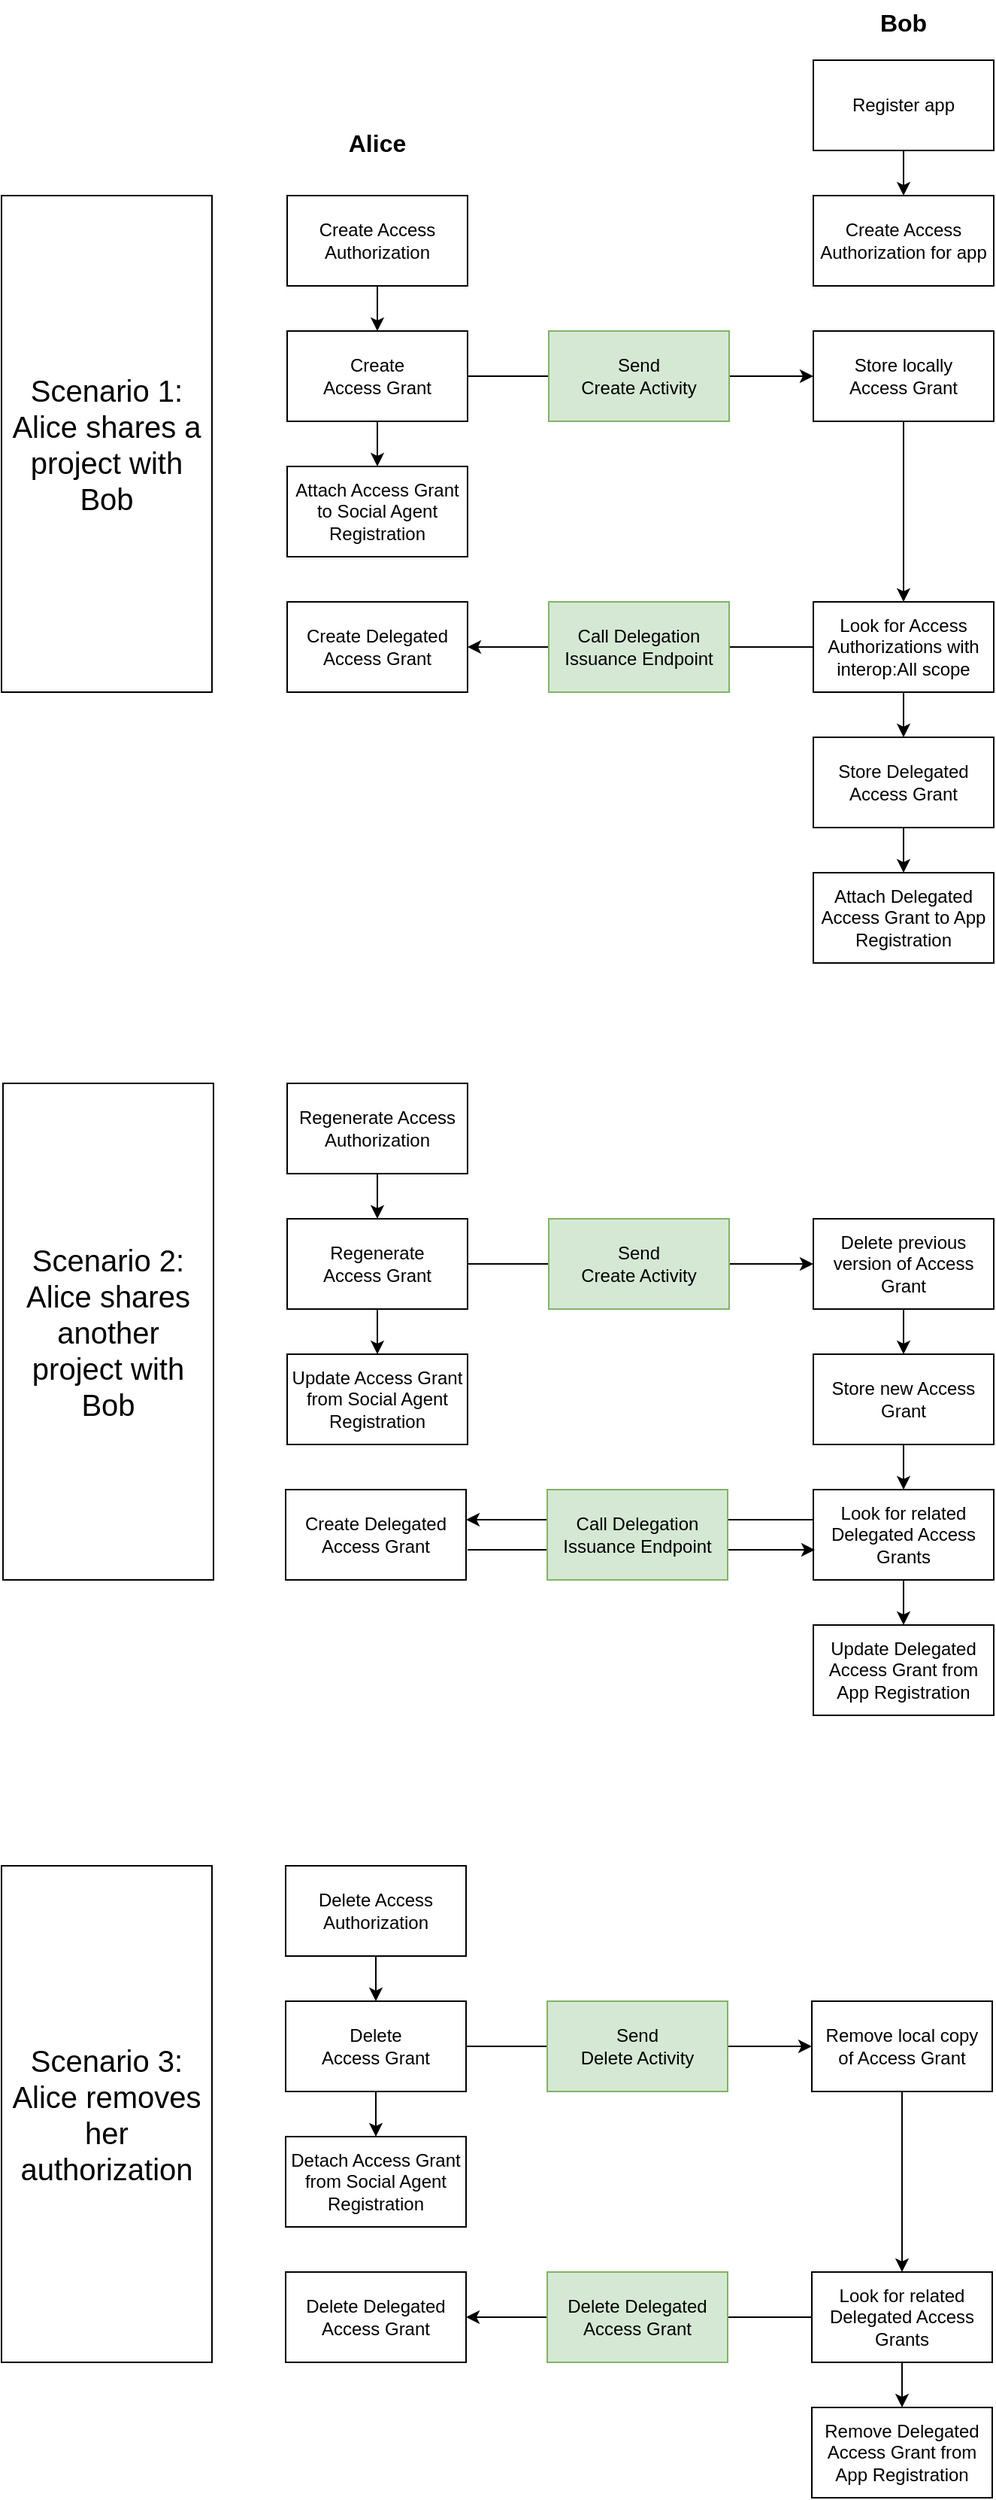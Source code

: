 <mxfile version="27.0.6">
  <diagram name="Page-1" id="Ux_hmwxhhsq3mp5FmAYR">
    <mxGraphModel dx="1426" dy="737" grid="1" gridSize="10" guides="1" tooltips="1" connect="1" arrows="1" fold="1" page="1" pageScale="1" pageWidth="827" pageHeight="1169" math="0" shadow="0">
      <root>
        <mxCell id="0" />
        <mxCell id="1" parent="0" />
        <mxCell id="BoM1s3GKUmok-ClIGxu0-20" value="" style="edgeStyle=orthogonalEdgeStyle;rounded=0;orthogonalLoop=1;jettySize=auto;html=1;" parent="1" source="BoM1s3GKUmok-ClIGxu0-1" target="BoM1s3GKUmok-ClIGxu0-3" edge="1">
          <mxGeometry relative="1" as="geometry" />
        </mxCell>
        <mxCell id="BoM1s3GKUmok-ClIGxu0-1" value="Create Access Authorization" style="rounded=0;whiteSpace=wrap;html=1;" parent="1" vertex="1">
          <mxGeometry x="230" y="180" width="120" height="60" as="geometry" />
        </mxCell>
        <mxCell id="BoM1s3GKUmok-ClIGxu0-13" style="edgeStyle=orthogonalEdgeStyle;rounded=0;orthogonalLoop=1;jettySize=auto;html=1;" parent="1" source="BoM1s3GKUmok-ClIGxu0-3" target="BoM1s3GKUmok-ClIGxu0-5" edge="1">
          <mxGeometry relative="1" as="geometry" />
        </mxCell>
        <mxCell id="BoM1s3GKUmok-ClIGxu0-34" value="" style="edgeStyle=orthogonalEdgeStyle;rounded=0;orthogonalLoop=1;jettySize=auto;html=1;" parent="1" source="BoM1s3GKUmok-ClIGxu0-3" target="BoM1s3GKUmok-ClIGxu0-33" edge="1">
          <mxGeometry relative="1" as="geometry" />
        </mxCell>
        <mxCell id="BoM1s3GKUmok-ClIGxu0-3" value="Create &lt;br&gt;Access Grant" style="rounded=0;whiteSpace=wrap;html=1;" parent="1" vertex="1">
          <mxGeometry x="230" y="270" width="120" height="60" as="geometry" />
        </mxCell>
        <mxCell id="BoM1s3GKUmok-ClIGxu0-4" value="Alice" style="text;html=1;align=center;verticalAlign=middle;whiteSpace=wrap;rounded=0;fontSize=16;fontStyle=1" parent="1" vertex="1">
          <mxGeometry x="260" y="130" width="60" height="30" as="geometry" />
        </mxCell>
        <mxCell id="BoM1s3GKUmok-ClIGxu0-22" value="" style="edgeStyle=orthogonalEdgeStyle;rounded=0;orthogonalLoop=1;jettySize=auto;html=1;" parent="1" source="BoM1s3GKUmok-ClIGxu0-5" target="BoM1s3GKUmok-ClIGxu0-16" edge="1">
          <mxGeometry relative="1" as="geometry" />
        </mxCell>
        <mxCell id="BoM1s3GKUmok-ClIGxu0-5" value="Store locally&lt;br&gt;Access Grant" style="rounded=0;whiteSpace=wrap;html=1;" parent="1" vertex="1">
          <mxGeometry x="580" y="270" width="120" height="60" as="geometry" />
        </mxCell>
        <mxCell id="BoM1s3GKUmok-ClIGxu0-12" value="Send &lt;br&gt;Create Activity" style="rounded=0;whiteSpace=wrap;html=1;fillColor=#d5e8d4;strokeColor=#82b366;" parent="1" vertex="1">
          <mxGeometry x="404" y="270" width="120" height="60" as="geometry" />
        </mxCell>
        <mxCell id="BoM1s3GKUmok-ClIGxu0-14" value="Bob" style="text;html=1;align=center;verticalAlign=middle;whiteSpace=wrap;rounded=0;fontSize=16;fontStyle=1" parent="1" vertex="1">
          <mxGeometry x="610" y="50" width="60" height="30" as="geometry" />
        </mxCell>
        <mxCell id="BoM1s3GKUmok-ClIGxu0-26" value="" style="edgeStyle=orthogonalEdgeStyle;rounded=0;orthogonalLoop=1;jettySize=auto;html=1;" parent="1" source="BoM1s3GKUmok-ClIGxu0-15" target="BoM1s3GKUmok-ClIGxu0-25" edge="1">
          <mxGeometry relative="1" as="geometry" />
        </mxCell>
        <mxCell id="BoM1s3GKUmok-ClIGxu0-15" value="Register app" style="rounded=0;whiteSpace=wrap;html=1;" parent="1" vertex="1">
          <mxGeometry x="580" y="90" width="120" height="60" as="geometry" />
        </mxCell>
        <mxCell id="BoM1s3GKUmok-ClIGxu0-24" style="edgeStyle=orthogonalEdgeStyle;rounded=0;orthogonalLoop=1;jettySize=auto;html=1;" parent="1" source="BoM1s3GKUmok-ClIGxu0-16" target="BoM1s3GKUmok-ClIGxu0-18" edge="1">
          <mxGeometry relative="1" as="geometry">
            <Array as="points">
              <mxPoint x="380" y="480" />
              <mxPoint x="380" y="480" />
            </Array>
          </mxGeometry>
        </mxCell>
        <mxCell id="JkFzIGdOIcT_2U3Hhvhh-4" style="edgeStyle=orthogonalEdgeStyle;rounded=0;orthogonalLoop=1;jettySize=auto;html=1;" parent="1" source="BoM1s3GKUmok-ClIGxu0-16" target="BoM1s3GKUmok-ClIGxu0-29" edge="1">
          <mxGeometry relative="1" as="geometry" />
        </mxCell>
        <mxCell id="BoM1s3GKUmok-ClIGxu0-16" value="Look for Access Authorizations with interop:All scope" style="rounded=0;whiteSpace=wrap;html=1;" parent="1" vertex="1">
          <mxGeometry x="580" y="450" width="120" height="60" as="geometry" />
        </mxCell>
        <mxCell id="BoM1s3GKUmok-ClIGxu0-17" value="Call Delegation Issuance Endpoint" style="rounded=0;whiteSpace=wrap;html=1;fillColor=#d5e8d4;strokeColor=#82b366;" parent="1" vertex="1">
          <mxGeometry x="404" y="450" width="120" height="60" as="geometry" />
        </mxCell>
        <mxCell id="BoM1s3GKUmok-ClIGxu0-18" value="Create Delegated Access Grant" style="rounded=0;whiteSpace=wrap;html=1;" parent="1" vertex="1">
          <mxGeometry x="230" y="450" width="120" height="60" as="geometry" />
        </mxCell>
        <mxCell id="BoM1s3GKUmok-ClIGxu0-25" value="Create Access Authorization for app" style="rounded=0;whiteSpace=wrap;html=1;" parent="1" vertex="1">
          <mxGeometry x="580" y="180" width="120" height="60" as="geometry" />
        </mxCell>
        <mxCell id="JkFzIGdOIcT_2U3Hhvhh-5" style="edgeStyle=orthogonalEdgeStyle;rounded=0;orthogonalLoop=1;jettySize=auto;html=1;" parent="1" source="BoM1s3GKUmok-ClIGxu0-29" target="BoM1s3GKUmok-ClIGxu0-31" edge="1">
          <mxGeometry relative="1" as="geometry" />
        </mxCell>
        <mxCell id="BoM1s3GKUmok-ClIGxu0-29" value="Store Delegated&lt;br&gt;Access Grant" style="rounded=0;whiteSpace=wrap;html=1;" parent="1" vertex="1">
          <mxGeometry x="580" y="540" width="120" height="60" as="geometry" />
        </mxCell>
        <mxCell id="BoM1s3GKUmok-ClIGxu0-31" value="Attach Delegated Access Grant to App Registration" style="rounded=0;whiteSpace=wrap;html=1;" parent="1" vertex="1">
          <mxGeometry x="580" y="630" width="120" height="60" as="geometry" />
        </mxCell>
        <mxCell id="BoM1s3GKUmok-ClIGxu0-33" value="Attach Access Grant to Social Agent Registration" style="rounded=0;whiteSpace=wrap;html=1;" parent="1" vertex="1">
          <mxGeometry x="230" y="360" width="120" height="60" as="geometry" />
        </mxCell>
        <mxCell id="BoM1s3GKUmok-ClIGxu0-37" value="" style="edgeStyle=orthogonalEdgeStyle;rounded=0;orthogonalLoop=1;jettySize=auto;html=1;" parent="1" source="BoM1s3GKUmok-ClIGxu0-35" target="BoM1s3GKUmok-ClIGxu0-36" edge="1">
          <mxGeometry relative="1" as="geometry" />
        </mxCell>
        <mxCell id="BoM1s3GKUmok-ClIGxu0-35" value="Delete Access Authorization" style="rounded=0;whiteSpace=wrap;html=1;" parent="1" vertex="1">
          <mxGeometry x="229" y="1290" width="120" height="60" as="geometry" />
        </mxCell>
        <mxCell id="BoM1s3GKUmok-ClIGxu0-40" style="edgeStyle=orthogonalEdgeStyle;rounded=0;orthogonalLoop=1;jettySize=auto;html=1;" parent="1" source="BoM1s3GKUmok-ClIGxu0-36" target="BoM1s3GKUmok-ClIGxu0-39" edge="1">
          <mxGeometry relative="1" as="geometry" />
        </mxCell>
        <mxCell id="BoM1s3GKUmok-ClIGxu0-48" value="" style="edgeStyle=orthogonalEdgeStyle;rounded=0;orthogonalLoop=1;jettySize=auto;html=1;" parent="1" source="BoM1s3GKUmok-ClIGxu0-36" target="BoM1s3GKUmok-ClIGxu0-47" edge="1">
          <mxGeometry relative="1" as="geometry" />
        </mxCell>
        <mxCell id="BoM1s3GKUmok-ClIGxu0-36" value="Delete&lt;br&gt;Access Grant" style="rounded=0;whiteSpace=wrap;html=1;" parent="1" vertex="1">
          <mxGeometry x="229" y="1380" width="120" height="60" as="geometry" />
        </mxCell>
        <mxCell id="BoM1s3GKUmok-ClIGxu0-38" value="Send &lt;br&gt;Delete Activity" style="rounded=0;whiteSpace=wrap;html=1;fillColor=#d5e8d4;strokeColor=#82b366;" parent="1" vertex="1">
          <mxGeometry x="403" y="1380" width="120" height="60" as="geometry" />
        </mxCell>
        <mxCell id="BoM1s3GKUmok-ClIGxu0-42" value="" style="edgeStyle=orthogonalEdgeStyle;rounded=0;orthogonalLoop=1;jettySize=auto;html=1;" parent="1" source="BoM1s3GKUmok-ClIGxu0-39" target="BoM1s3GKUmok-ClIGxu0-41" edge="1">
          <mxGeometry relative="1" as="geometry" />
        </mxCell>
        <mxCell id="BoM1s3GKUmok-ClIGxu0-39" value="Remove local copy&lt;br&gt;of Access Grant" style="rounded=0;whiteSpace=wrap;html=1;" parent="1" vertex="1">
          <mxGeometry x="579" y="1380" width="120" height="60" as="geometry" />
        </mxCell>
        <mxCell id="BoM1s3GKUmok-ClIGxu0-46" style="edgeStyle=orthogonalEdgeStyle;rounded=0;orthogonalLoop=1;jettySize=auto;html=1;" parent="1" source="BoM1s3GKUmok-ClIGxu0-41" target="BoM1s3GKUmok-ClIGxu0-45" edge="1">
          <mxGeometry relative="1" as="geometry" />
        </mxCell>
        <mxCell id="JkFzIGdOIcT_2U3Hhvhh-7" style="edgeStyle=orthogonalEdgeStyle;rounded=0;orthogonalLoop=1;jettySize=auto;html=1;" parent="1" source="BoM1s3GKUmok-ClIGxu0-41" target="JkFzIGdOIcT_2U3Hhvhh-6" edge="1">
          <mxGeometry relative="1" as="geometry" />
        </mxCell>
        <mxCell id="BoM1s3GKUmok-ClIGxu0-41" value="Look for related Delegated Access Grants" style="rounded=0;whiteSpace=wrap;html=1;" parent="1" vertex="1">
          <mxGeometry x="579" y="1560" width="120" height="60" as="geometry" />
        </mxCell>
        <mxCell id="BoM1s3GKUmok-ClIGxu0-43" value="Delete Delegated Access Grant" style="rounded=0;whiteSpace=wrap;html=1;fillColor=#d5e8d4;strokeColor=#82b366;" parent="1" vertex="1">
          <mxGeometry x="403" y="1560" width="120" height="60" as="geometry" />
        </mxCell>
        <mxCell id="BoM1s3GKUmok-ClIGxu0-45" value="Delete Delegated&lt;br&gt;Access Grant" style="rounded=0;whiteSpace=wrap;html=1;" parent="1" vertex="1">
          <mxGeometry x="229" y="1560" width="120" height="60" as="geometry" />
        </mxCell>
        <mxCell id="BoM1s3GKUmok-ClIGxu0-47" value="Detach Access Grant from Social Agent Registration" style="rounded=0;whiteSpace=wrap;html=1;" parent="1" vertex="1">
          <mxGeometry x="229" y="1470" width="120" height="60" as="geometry" />
        </mxCell>
        <mxCell id="JkFzIGdOIcT_2U3Hhvhh-1" value="Scenario 1:&lt;br&gt;Alice shares a project with Bob" style="rounded=0;whiteSpace=wrap;html=1;fontSize=20;spacing=7;" parent="1" vertex="1">
          <mxGeometry x="40" y="180" width="140" height="330" as="geometry" />
        </mxCell>
        <mxCell id="JkFzIGdOIcT_2U3Hhvhh-2" value="Scenario 3:&lt;br&gt;Alice removes her authorization" style="rounded=0;whiteSpace=wrap;html=1;fontSize=20;spacing=7;" parent="1" vertex="1">
          <mxGeometry x="40" y="1290" width="140" height="330" as="geometry" />
        </mxCell>
        <mxCell id="JkFzIGdOIcT_2U3Hhvhh-6" value="Remove Delegated Access Grant from App Registration" style="rounded=0;whiteSpace=wrap;html=1;" parent="1" vertex="1">
          <mxGeometry x="579" y="1650" width="120" height="60" as="geometry" />
        </mxCell>
        <mxCell id="JkFzIGdOIcT_2U3Hhvhh-24" value="" style="edgeStyle=orthogonalEdgeStyle;rounded=0;orthogonalLoop=1;jettySize=auto;html=1;" parent="1" source="JkFzIGdOIcT_2U3Hhvhh-25" target="JkFzIGdOIcT_2U3Hhvhh-28" edge="1">
          <mxGeometry relative="1" as="geometry" />
        </mxCell>
        <mxCell id="JkFzIGdOIcT_2U3Hhvhh-25" value="Regenerate Access Authorization" style="rounded=0;whiteSpace=wrap;html=1;" parent="1" vertex="1">
          <mxGeometry x="230" y="770" width="120" height="60" as="geometry" />
        </mxCell>
        <mxCell id="JkFzIGdOIcT_2U3Hhvhh-26" style="edgeStyle=orthogonalEdgeStyle;rounded=0;orthogonalLoop=1;jettySize=auto;html=1;" parent="1" source="JkFzIGdOIcT_2U3Hhvhh-28" target="JkFzIGdOIcT_2U3Hhvhh-31" edge="1">
          <mxGeometry relative="1" as="geometry" />
        </mxCell>
        <mxCell id="JkFzIGdOIcT_2U3Hhvhh-27" value="" style="edgeStyle=orthogonalEdgeStyle;rounded=0;orthogonalLoop=1;jettySize=auto;html=1;" parent="1" source="JkFzIGdOIcT_2U3Hhvhh-28" target="JkFzIGdOIcT_2U3Hhvhh-37" edge="1">
          <mxGeometry relative="1" as="geometry" />
        </mxCell>
        <mxCell id="JkFzIGdOIcT_2U3Hhvhh-28" value="Regenerate&lt;br&gt;Access Grant" style="rounded=0;whiteSpace=wrap;html=1;" parent="1" vertex="1">
          <mxGeometry x="230" y="860" width="120" height="60" as="geometry" />
        </mxCell>
        <mxCell id="JkFzIGdOIcT_2U3Hhvhh-29" value="Send &lt;br&gt;Create Activity" style="rounded=0;whiteSpace=wrap;html=1;fillColor=#d5e8d4;strokeColor=#82b366;" parent="1" vertex="1">
          <mxGeometry x="404" y="860" width="120" height="60" as="geometry" />
        </mxCell>
        <mxCell id="JkFzIGdOIcT_2U3Hhvhh-41" style="edgeStyle=orthogonalEdgeStyle;rounded=0;orthogonalLoop=1;jettySize=auto;html=1;" parent="1" source="JkFzIGdOIcT_2U3Hhvhh-31" target="JkFzIGdOIcT_2U3Hhvhh-40" edge="1">
          <mxGeometry relative="1" as="geometry" />
        </mxCell>
        <mxCell id="JkFzIGdOIcT_2U3Hhvhh-31" value="Delete previous version of Access Grant" style="rounded=0;whiteSpace=wrap;html=1;" parent="1" vertex="1">
          <mxGeometry x="580" y="860" width="120" height="60" as="geometry" />
        </mxCell>
        <mxCell id="JkFzIGdOIcT_2U3Hhvhh-33" style="edgeStyle=orthogonalEdgeStyle;rounded=0;orthogonalLoop=1;jettySize=auto;html=1;" parent="1" source="JkFzIGdOIcT_2U3Hhvhh-34" target="JkFzIGdOIcT_2U3Hhvhh-39" edge="1">
          <mxGeometry relative="1" as="geometry" />
        </mxCell>
        <mxCell id="JkFzIGdOIcT_2U3Hhvhh-45" style="edgeStyle=orthogonalEdgeStyle;rounded=0;orthogonalLoop=1;jettySize=auto;html=1;" parent="1" edge="1">
          <mxGeometry relative="1" as="geometry">
            <mxPoint x="580" y="1060" as="sourcePoint" />
            <mxPoint x="349" y="1060" as="targetPoint" />
          </mxGeometry>
        </mxCell>
        <mxCell id="JkFzIGdOIcT_2U3Hhvhh-34" value="Look for related Delegated Access Grants" style="rounded=0;whiteSpace=wrap;html=1;" parent="1" vertex="1">
          <mxGeometry x="580" y="1040" width="120" height="60" as="geometry" />
        </mxCell>
        <mxCell id="JkFzIGdOIcT_2U3Hhvhh-37" value="Update Access Grant from Social Agent Registration" style="rounded=0;whiteSpace=wrap;html=1;" parent="1" vertex="1">
          <mxGeometry x="230" y="950" width="120" height="60" as="geometry" />
        </mxCell>
        <mxCell id="JkFzIGdOIcT_2U3Hhvhh-38" value="Scenario 2:&lt;br&gt;Alice shares another project with Bob" style="rounded=0;whiteSpace=wrap;html=1;fontSize=20;spacing=7;" parent="1" vertex="1">
          <mxGeometry x="41" y="770" width="140" height="330" as="geometry" />
        </mxCell>
        <mxCell id="JkFzIGdOIcT_2U3Hhvhh-39" value="Update Delegated Access Grant from App Registration" style="rounded=0;whiteSpace=wrap;html=1;" parent="1" vertex="1">
          <mxGeometry x="580" y="1130" width="120" height="60" as="geometry" />
        </mxCell>
        <mxCell id="JkFzIGdOIcT_2U3Hhvhh-42" style="edgeStyle=orthogonalEdgeStyle;rounded=0;orthogonalLoop=1;jettySize=auto;html=1;" parent="1" source="JkFzIGdOIcT_2U3Hhvhh-40" target="JkFzIGdOIcT_2U3Hhvhh-34" edge="1">
          <mxGeometry relative="1" as="geometry" />
        </mxCell>
        <mxCell id="JkFzIGdOIcT_2U3Hhvhh-40" value="Store new Access Grant" style="rounded=0;whiteSpace=wrap;html=1;" parent="1" vertex="1">
          <mxGeometry x="580" y="950" width="120" height="60" as="geometry" />
        </mxCell>
        <mxCell id="oGEGimaUcheZujSPRgou-2" style="edgeStyle=orthogonalEdgeStyle;rounded=0;orthogonalLoop=1;jettySize=auto;html=1;" edge="1" parent="1">
          <mxGeometry relative="1" as="geometry">
            <mxPoint x="350" y="1080" as="sourcePoint" />
            <mxPoint x="581" y="1080" as="targetPoint" />
          </mxGeometry>
        </mxCell>
        <mxCell id="JkFzIGdOIcT_2U3Hhvhh-43" value="Call Delegation Issuance Endpoint" style="rounded=0;whiteSpace=wrap;html=1;fillColor=#d5e8d4;strokeColor=#82b366;" parent="1" vertex="1">
          <mxGeometry x="403" y="1040" width="120" height="60" as="geometry" />
        </mxCell>
        <mxCell id="JkFzIGdOIcT_2U3Hhvhh-44" value="Create Delegated Access Grant" style="rounded=0;whiteSpace=wrap;html=1;" parent="1" vertex="1">
          <mxGeometry x="229" y="1040" width="120" height="60" as="geometry" />
        </mxCell>
      </root>
    </mxGraphModel>
  </diagram>
</mxfile>
